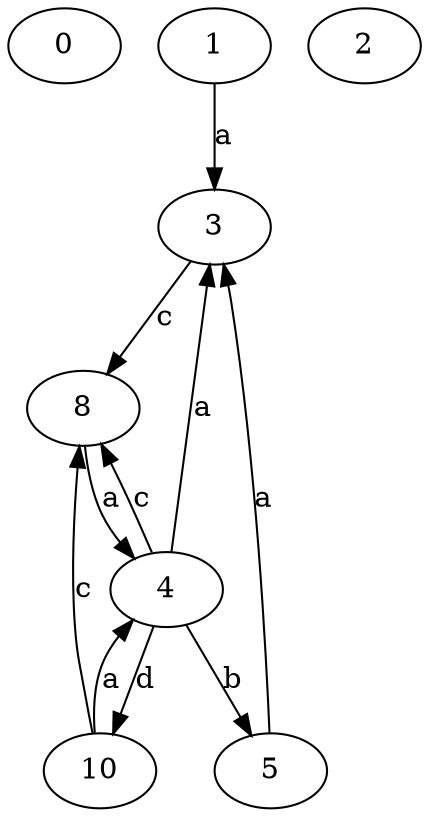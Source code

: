 strict digraph  {
0;
1;
3;
2;
4;
5;
8;
10;
1 -> 3  [label=a];
3 -> 8  [label=c];
4 -> 3  [label=a];
4 -> 5  [label=b];
4 -> 8  [label=c];
4 -> 10  [label=d];
5 -> 3  [label=a];
8 -> 4  [label=a];
10 -> 4  [label=a];
10 -> 8  [label=c];
}
